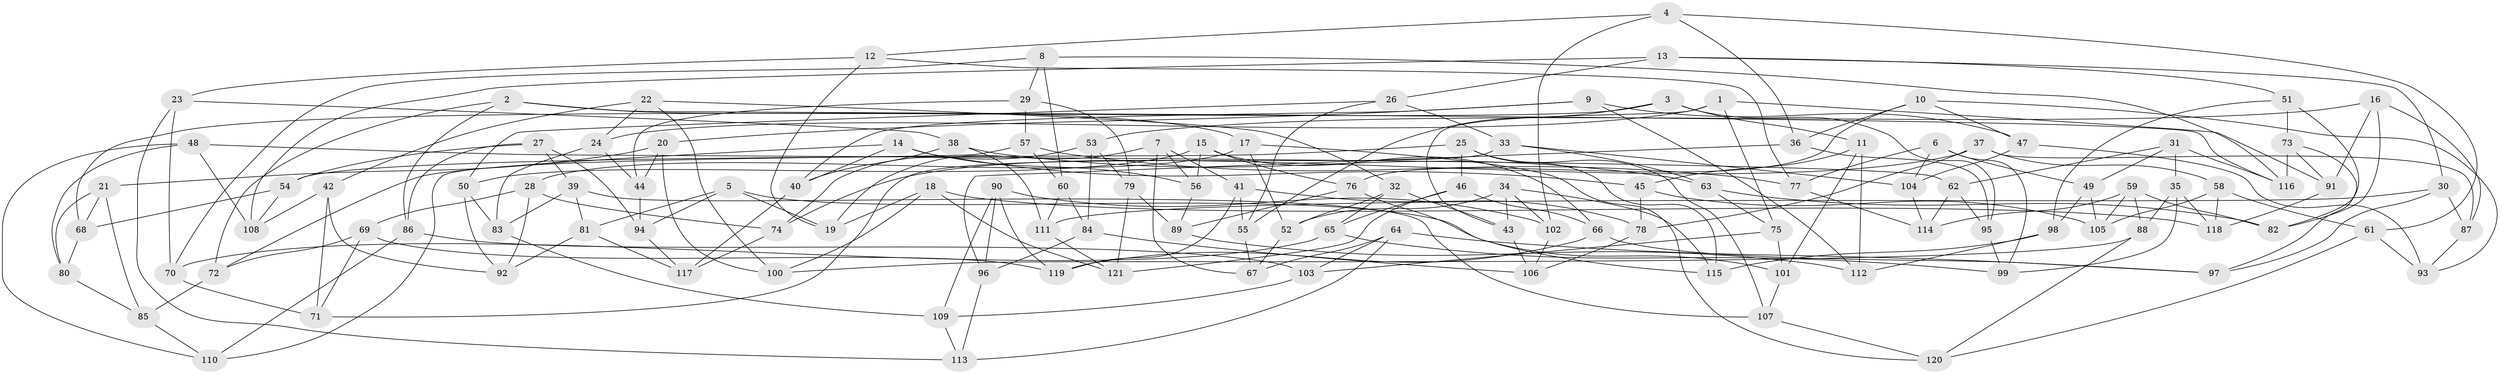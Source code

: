 // Generated by graph-tools (version 1.1) at 2025/37/03/09/25 02:37:50]
// undirected, 121 vertices, 242 edges
graph export_dot {
graph [start="1"]
  node [color=gray90,style=filled];
  1;
  2;
  3;
  4;
  5;
  6;
  7;
  8;
  9;
  10;
  11;
  12;
  13;
  14;
  15;
  16;
  17;
  18;
  19;
  20;
  21;
  22;
  23;
  24;
  25;
  26;
  27;
  28;
  29;
  30;
  31;
  32;
  33;
  34;
  35;
  36;
  37;
  38;
  39;
  40;
  41;
  42;
  43;
  44;
  45;
  46;
  47;
  48;
  49;
  50;
  51;
  52;
  53;
  54;
  55;
  56;
  57;
  58;
  59;
  60;
  61;
  62;
  63;
  64;
  65;
  66;
  67;
  68;
  69;
  70;
  71;
  72;
  73;
  74;
  75;
  76;
  77;
  78;
  79;
  80;
  81;
  82;
  83;
  84;
  85;
  86;
  87;
  88;
  89;
  90;
  91;
  92;
  93;
  94;
  95;
  96;
  97;
  98;
  99;
  100;
  101;
  102;
  103;
  104;
  105;
  106;
  107;
  108;
  109;
  110;
  111;
  112;
  113;
  114;
  115;
  116;
  117;
  118;
  119;
  120;
  121;
  1 -- 43;
  1 -- 24;
  1 -- 91;
  1 -- 75;
  2 -- 86;
  2 -- 17;
  2 -- 116;
  2 -- 72;
  3 -- 68;
  3 -- 11;
  3 -- 55;
  3 -- 95;
  4 -- 12;
  4 -- 61;
  4 -- 36;
  4 -- 102;
  5 -- 81;
  5 -- 19;
  5 -- 94;
  5 -- 101;
  6 -- 77;
  6 -- 99;
  6 -- 104;
  6 -- 49;
  7 -- 67;
  7 -- 56;
  7 -- 41;
  7 -- 19;
  8 -- 60;
  8 -- 29;
  8 -- 116;
  8 -- 70;
  9 -- 47;
  9 -- 112;
  9 -- 40;
  9 -- 20;
  10 -- 93;
  10 -- 76;
  10 -- 36;
  10 -- 47;
  11 -- 45;
  11 -- 112;
  11 -- 101;
  12 -- 23;
  12 -- 77;
  12 -- 19;
  13 -- 108;
  13 -- 26;
  13 -- 30;
  13 -- 51;
  14 -- 45;
  14 -- 56;
  14 -- 72;
  14 -- 40;
  15 -- 56;
  15 -- 50;
  15 -- 66;
  15 -- 76;
  16 -- 82;
  16 -- 53;
  16 -- 87;
  16 -- 91;
  17 -- 28;
  17 -- 120;
  17 -- 52;
  18 -- 100;
  18 -- 19;
  18 -- 118;
  18 -- 121;
  20 -- 44;
  20 -- 100;
  20 -- 21;
  21 -- 68;
  21 -- 85;
  21 -- 80;
  22 -- 42;
  22 -- 24;
  22 -- 100;
  22 -- 32;
  23 -- 70;
  23 -- 38;
  23 -- 113;
  24 -- 44;
  24 -- 83;
  25 -- 107;
  25 -- 115;
  25 -- 46;
  25 -- 54;
  26 -- 50;
  26 -- 33;
  26 -- 55;
  27 -- 54;
  27 -- 94;
  27 -- 86;
  27 -- 39;
  28 -- 92;
  28 -- 74;
  28 -- 69;
  29 -- 57;
  29 -- 79;
  29 -- 44;
  30 -- 111;
  30 -- 97;
  30 -- 87;
  31 -- 116;
  31 -- 49;
  31 -- 62;
  31 -- 35;
  32 -- 43;
  32 -- 52;
  32 -- 65;
  33 -- 71;
  33 -- 104;
  33 -- 63;
  34 -- 52;
  34 -- 43;
  34 -- 102;
  34 -- 115;
  35 -- 118;
  35 -- 99;
  35 -- 88;
  36 -- 95;
  36 -- 96;
  37 -- 74;
  37 -- 87;
  37 -- 58;
  37 -- 78;
  38 -- 111;
  38 -- 63;
  38 -- 40;
  39 -- 83;
  39 -- 81;
  39 -- 107;
  40 -- 117;
  41 -- 119;
  41 -- 78;
  41 -- 55;
  42 -- 108;
  42 -- 71;
  42 -- 92;
  43 -- 106;
  44 -- 94;
  45 -- 78;
  45 -- 105;
  46 -- 65;
  46 -- 66;
  46 -- 121;
  47 -- 93;
  47 -- 104;
  48 -- 62;
  48 -- 110;
  48 -- 108;
  48 -- 80;
  49 -- 105;
  49 -- 98;
  50 -- 92;
  50 -- 83;
  51 -- 98;
  51 -- 73;
  51 -- 82;
  52 -- 67;
  53 -- 84;
  53 -- 79;
  53 -- 74;
  54 -- 108;
  54 -- 68;
  55 -- 67;
  56 -- 89;
  57 -- 110;
  57 -- 77;
  57 -- 60;
  58 -- 61;
  58 -- 118;
  58 -- 105;
  59 -- 88;
  59 -- 82;
  59 -- 105;
  59 -- 114;
  60 -- 111;
  60 -- 84;
  61 -- 120;
  61 -- 93;
  62 -- 114;
  62 -- 95;
  63 -- 75;
  63 -- 82;
  64 -- 67;
  64 -- 113;
  64 -- 103;
  64 -- 97;
  65 -- 70;
  65 -- 99;
  66 -- 119;
  66 -- 97;
  68 -- 80;
  69 -- 119;
  69 -- 71;
  69 -- 72;
  70 -- 71;
  72 -- 85;
  73 -- 116;
  73 -- 97;
  73 -- 91;
  74 -- 117;
  75 -- 103;
  75 -- 101;
  76 -- 115;
  76 -- 89;
  77 -- 114;
  78 -- 106;
  79 -- 89;
  79 -- 121;
  80 -- 85;
  81 -- 117;
  81 -- 92;
  83 -- 109;
  84 -- 106;
  84 -- 96;
  85 -- 110;
  86 -- 103;
  86 -- 110;
  87 -- 93;
  88 -- 100;
  88 -- 120;
  89 -- 112;
  90 -- 119;
  90 -- 96;
  90 -- 109;
  90 -- 102;
  91 -- 118;
  94 -- 117;
  95 -- 99;
  96 -- 113;
  98 -- 115;
  98 -- 112;
  101 -- 107;
  102 -- 106;
  103 -- 109;
  104 -- 114;
  107 -- 120;
  109 -- 113;
  111 -- 121;
}
